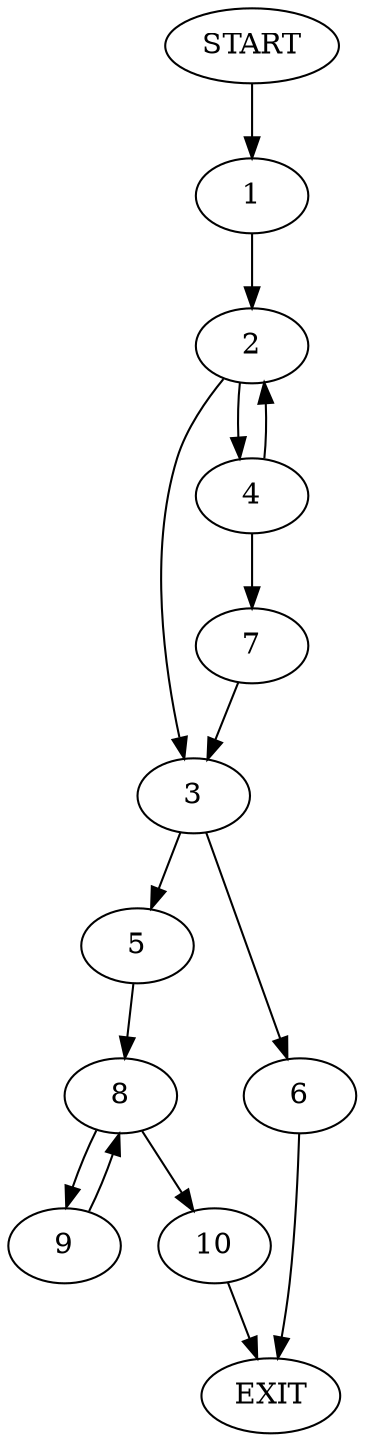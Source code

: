 digraph {
0 [label="START"]
11 [label="EXIT"]
0 -> 1
1 -> 2
2 -> 3
2 -> 4
3 -> 5
3 -> 6
4 -> 2
4 -> 7
7 -> 3
5 -> 8
6 -> 11
8 -> 9
8 -> 10
9 -> 8
10 -> 11
}
